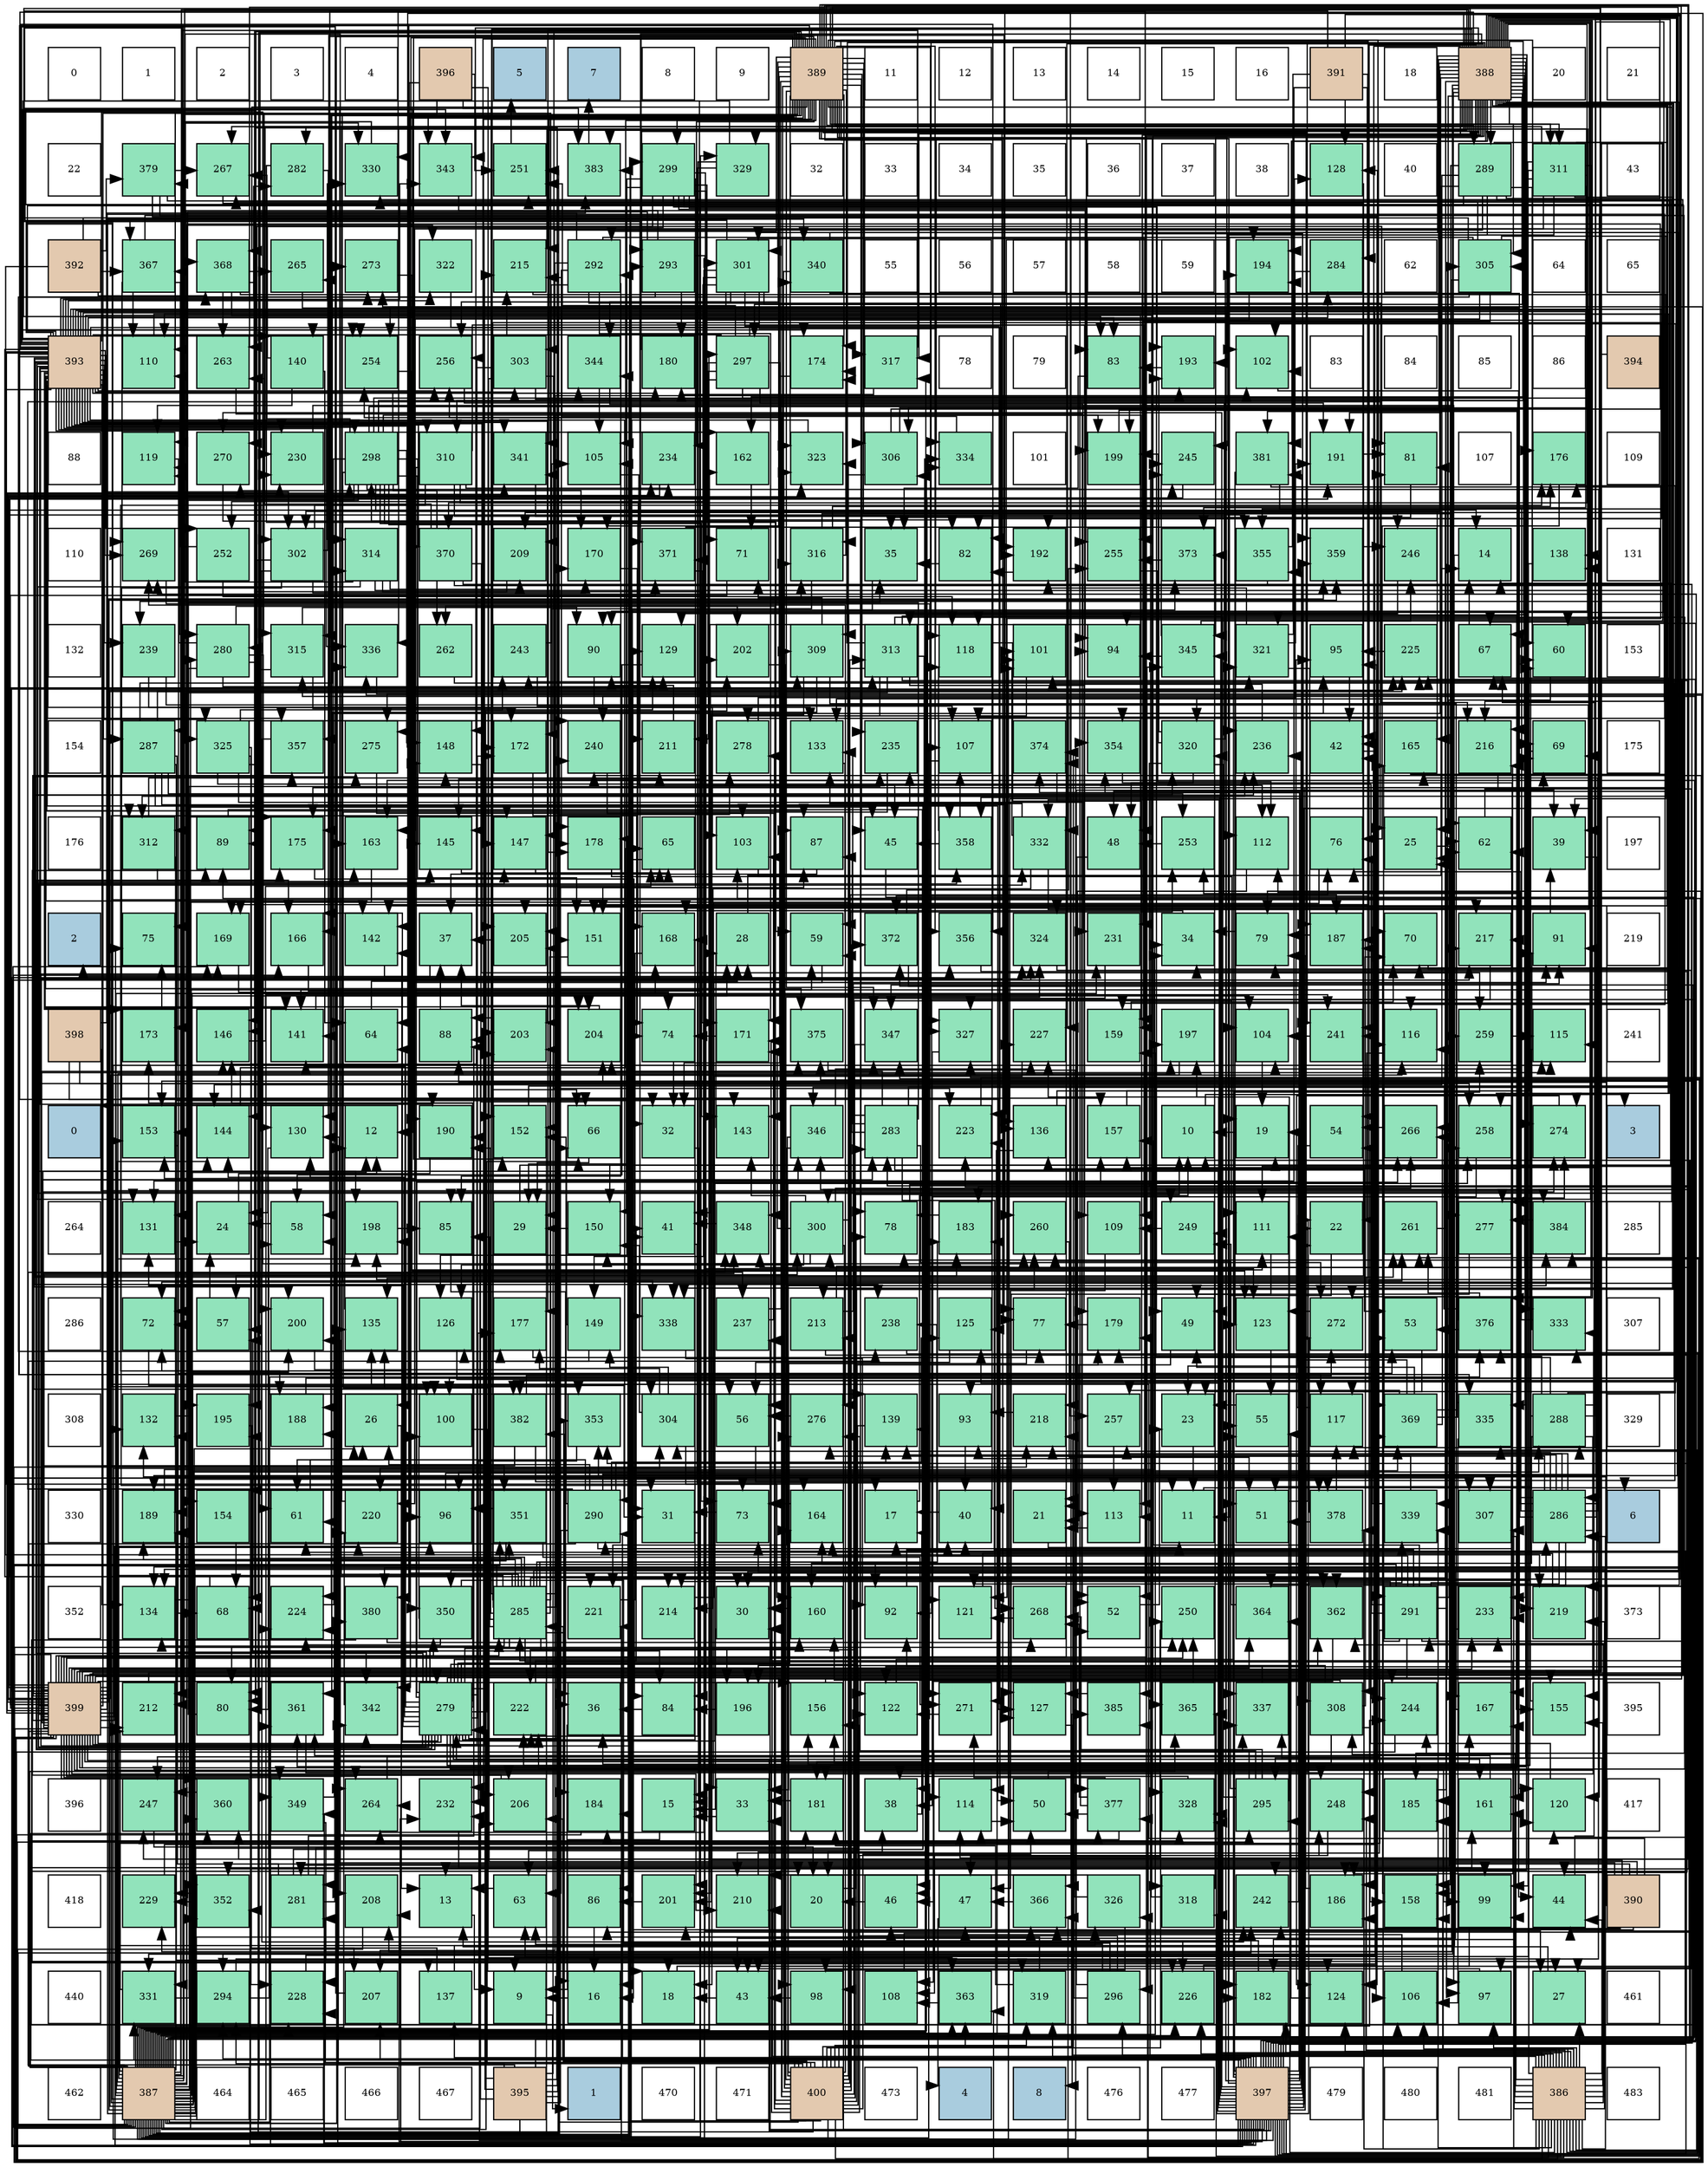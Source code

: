 digraph layout{
 rankdir=TB;
 splines=ortho;
 node [style=filled shape=square fixedsize=true width=0.6];
0[label="0", fontsize=8, fillcolor="#ffffff"];
1[label="1", fontsize=8, fillcolor="#ffffff"];
2[label="2", fontsize=8, fillcolor="#ffffff"];
3[label="3", fontsize=8, fillcolor="#ffffff"];
4[label="4", fontsize=8, fillcolor="#ffffff"];
5[label="396", fontsize=8, fillcolor="#e3c9af"];
6[label="5", fontsize=8, fillcolor="#a9ccde"];
7[label="7", fontsize=8, fillcolor="#a9ccde"];
8[label="8", fontsize=8, fillcolor="#ffffff"];
9[label="9", fontsize=8, fillcolor="#ffffff"];
10[label="389", fontsize=8, fillcolor="#e3c9af"];
11[label="11", fontsize=8, fillcolor="#ffffff"];
12[label="12", fontsize=8, fillcolor="#ffffff"];
13[label="13", fontsize=8, fillcolor="#ffffff"];
14[label="14", fontsize=8, fillcolor="#ffffff"];
15[label="15", fontsize=8, fillcolor="#ffffff"];
16[label="16", fontsize=8, fillcolor="#ffffff"];
17[label="391", fontsize=8, fillcolor="#e3c9af"];
18[label="18", fontsize=8, fillcolor="#ffffff"];
19[label="388", fontsize=8, fillcolor="#e3c9af"];
20[label="20", fontsize=8, fillcolor="#ffffff"];
21[label="21", fontsize=8, fillcolor="#ffffff"];
22[label="22", fontsize=8, fillcolor="#ffffff"];
23[label="379", fontsize=8, fillcolor="#91e3bb"];
24[label="267", fontsize=8, fillcolor="#91e3bb"];
25[label="282", fontsize=8, fillcolor="#91e3bb"];
26[label="330", fontsize=8, fillcolor="#91e3bb"];
27[label="343", fontsize=8, fillcolor="#91e3bb"];
28[label="251", fontsize=8, fillcolor="#91e3bb"];
29[label="383", fontsize=8, fillcolor="#91e3bb"];
30[label="299", fontsize=8, fillcolor="#91e3bb"];
31[label="329", fontsize=8, fillcolor="#91e3bb"];
32[label="32", fontsize=8, fillcolor="#ffffff"];
33[label="33", fontsize=8, fillcolor="#ffffff"];
34[label="34", fontsize=8, fillcolor="#ffffff"];
35[label="35", fontsize=8, fillcolor="#ffffff"];
36[label="36", fontsize=8, fillcolor="#ffffff"];
37[label="37", fontsize=8, fillcolor="#ffffff"];
38[label="38", fontsize=8, fillcolor="#ffffff"];
39[label="128", fontsize=8, fillcolor="#91e3bb"];
40[label="40", fontsize=8, fillcolor="#ffffff"];
41[label="289", fontsize=8, fillcolor="#91e3bb"];
42[label="311", fontsize=8, fillcolor="#91e3bb"];
43[label="43", fontsize=8, fillcolor="#ffffff"];
44[label="392", fontsize=8, fillcolor="#e3c9af"];
45[label="367", fontsize=8, fillcolor="#91e3bb"];
46[label="368", fontsize=8, fillcolor="#91e3bb"];
47[label="265", fontsize=8, fillcolor="#91e3bb"];
48[label="273", fontsize=8, fillcolor="#91e3bb"];
49[label="322", fontsize=8, fillcolor="#91e3bb"];
50[label="215", fontsize=8, fillcolor="#91e3bb"];
51[label="292", fontsize=8, fillcolor="#91e3bb"];
52[label="293", fontsize=8, fillcolor="#91e3bb"];
53[label="301", fontsize=8, fillcolor="#91e3bb"];
54[label="340", fontsize=8, fillcolor="#91e3bb"];
55[label="55", fontsize=8, fillcolor="#ffffff"];
56[label="56", fontsize=8, fillcolor="#ffffff"];
57[label="57", fontsize=8, fillcolor="#ffffff"];
58[label="58", fontsize=8, fillcolor="#ffffff"];
59[label="59", fontsize=8, fillcolor="#ffffff"];
60[label="194", fontsize=8, fillcolor="#91e3bb"];
61[label="284", fontsize=8, fillcolor="#91e3bb"];
62[label="62", fontsize=8, fillcolor="#ffffff"];
63[label="305", fontsize=8, fillcolor="#91e3bb"];
64[label="64", fontsize=8, fillcolor="#ffffff"];
65[label="65", fontsize=8, fillcolor="#ffffff"];
66[label="393", fontsize=8, fillcolor="#e3c9af"];
67[label="110", fontsize=8, fillcolor="#91e3bb"];
68[label="263", fontsize=8, fillcolor="#91e3bb"];
69[label="140", fontsize=8, fillcolor="#91e3bb"];
70[label="254", fontsize=8, fillcolor="#91e3bb"];
71[label="256", fontsize=8, fillcolor="#91e3bb"];
72[label="303", fontsize=8, fillcolor="#91e3bb"];
73[label="344", fontsize=8, fillcolor="#91e3bb"];
74[label="180", fontsize=8, fillcolor="#91e3bb"];
75[label="297", fontsize=8, fillcolor="#91e3bb"];
76[label="174", fontsize=8, fillcolor="#91e3bb"];
77[label="317", fontsize=8, fillcolor="#91e3bb"];
78[label="78", fontsize=8, fillcolor="#ffffff"];
79[label="79", fontsize=8, fillcolor="#ffffff"];
80[label="83", fontsize=8, fillcolor="#91e3bb"];
81[label="193", fontsize=8, fillcolor="#91e3bb"];
82[label="102", fontsize=8, fillcolor="#91e3bb"];
83[label="83", fontsize=8, fillcolor="#ffffff"];
84[label="84", fontsize=8, fillcolor="#ffffff"];
85[label="85", fontsize=8, fillcolor="#ffffff"];
86[label="86", fontsize=8, fillcolor="#ffffff"];
87[label="394", fontsize=8, fillcolor="#e3c9af"];
88[label="88", fontsize=8, fillcolor="#ffffff"];
89[label="119", fontsize=8, fillcolor="#91e3bb"];
90[label="270", fontsize=8, fillcolor="#91e3bb"];
91[label="230", fontsize=8, fillcolor="#91e3bb"];
92[label="298", fontsize=8, fillcolor="#91e3bb"];
93[label="310", fontsize=8, fillcolor="#91e3bb"];
94[label="341", fontsize=8, fillcolor="#91e3bb"];
95[label="105", fontsize=8, fillcolor="#91e3bb"];
96[label="234", fontsize=8, fillcolor="#91e3bb"];
97[label="162", fontsize=8, fillcolor="#91e3bb"];
98[label="323", fontsize=8, fillcolor="#91e3bb"];
99[label="306", fontsize=8, fillcolor="#91e3bb"];
100[label="334", fontsize=8, fillcolor="#91e3bb"];
101[label="101", fontsize=8, fillcolor="#ffffff"];
102[label="199", fontsize=8, fillcolor="#91e3bb"];
103[label="245", fontsize=8, fillcolor="#91e3bb"];
104[label="381", fontsize=8, fillcolor="#91e3bb"];
105[label="191", fontsize=8, fillcolor="#91e3bb"];
106[label="81", fontsize=8, fillcolor="#91e3bb"];
107[label="107", fontsize=8, fillcolor="#ffffff"];
108[label="176", fontsize=8, fillcolor="#91e3bb"];
109[label="109", fontsize=8, fillcolor="#ffffff"];
110[label="110", fontsize=8, fillcolor="#ffffff"];
111[label="269", fontsize=8, fillcolor="#91e3bb"];
112[label="252", fontsize=8, fillcolor="#91e3bb"];
113[label="302", fontsize=8, fillcolor="#91e3bb"];
114[label="314", fontsize=8, fillcolor="#91e3bb"];
115[label="370", fontsize=8, fillcolor="#91e3bb"];
116[label="209", fontsize=8, fillcolor="#91e3bb"];
117[label="170", fontsize=8, fillcolor="#91e3bb"];
118[label="371", fontsize=8, fillcolor="#91e3bb"];
119[label="71", fontsize=8, fillcolor="#91e3bb"];
120[label="316", fontsize=8, fillcolor="#91e3bb"];
121[label="35", fontsize=8, fillcolor="#91e3bb"];
122[label="82", fontsize=8, fillcolor="#91e3bb"];
123[label="192", fontsize=8, fillcolor="#91e3bb"];
124[label="255", fontsize=8, fillcolor="#91e3bb"];
125[label="373", fontsize=8, fillcolor="#91e3bb"];
126[label="355", fontsize=8, fillcolor="#91e3bb"];
127[label="359", fontsize=8, fillcolor="#91e3bb"];
128[label="246", fontsize=8, fillcolor="#91e3bb"];
129[label="14", fontsize=8, fillcolor="#91e3bb"];
130[label="138", fontsize=8, fillcolor="#91e3bb"];
131[label="131", fontsize=8, fillcolor="#ffffff"];
132[label="132", fontsize=8, fillcolor="#ffffff"];
133[label="239", fontsize=8, fillcolor="#91e3bb"];
134[label="280", fontsize=8, fillcolor="#91e3bb"];
135[label="315", fontsize=8, fillcolor="#91e3bb"];
136[label="336", fontsize=8, fillcolor="#91e3bb"];
137[label="262", fontsize=8, fillcolor="#91e3bb"];
138[label="243", fontsize=8, fillcolor="#91e3bb"];
139[label="90", fontsize=8, fillcolor="#91e3bb"];
140[label="129", fontsize=8, fillcolor="#91e3bb"];
141[label="202", fontsize=8, fillcolor="#91e3bb"];
142[label="309", fontsize=8, fillcolor="#91e3bb"];
143[label="313", fontsize=8, fillcolor="#91e3bb"];
144[label="118", fontsize=8, fillcolor="#91e3bb"];
145[label="101", fontsize=8, fillcolor="#91e3bb"];
146[label="94", fontsize=8, fillcolor="#91e3bb"];
147[label="345", fontsize=8, fillcolor="#91e3bb"];
148[label="321", fontsize=8, fillcolor="#91e3bb"];
149[label="95", fontsize=8, fillcolor="#91e3bb"];
150[label="225", fontsize=8, fillcolor="#91e3bb"];
151[label="67", fontsize=8, fillcolor="#91e3bb"];
152[label="60", fontsize=8, fillcolor="#91e3bb"];
153[label="153", fontsize=8, fillcolor="#ffffff"];
154[label="154", fontsize=8, fillcolor="#ffffff"];
155[label="287", fontsize=8, fillcolor="#91e3bb"];
156[label="325", fontsize=8, fillcolor="#91e3bb"];
157[label="357", fontsize=8, fillcolor="#91e3bb"];
158[label="275", fontsize=8, fillcolor="#91e3bb"];
159[label="148", fontsize=8, fillcolor="#91e3bb"];
160[label="172", fontsize=8, fillcolor="#91e3bb"];
161[label="240", fontsize=8, fillcolor="#91e3bb"];
162[label="211", fontsize=8, fillcolor="#91e3bb"];
163[label="278", fontsize=8, fillcolor="#91e3bb"];
164[label="133", fontsize=8, fillcolor="#91e3bb"];
165[label="235", fontsize=8, fillcolor="#91e3bb"];
166[label="107", fontsize=8, fillcolor="#91e3bb"];
167[label="374", fontsize=8, fillcolor="#91e3bb"];
168[label="354", fontsize=8, fillcolor="#91e3bb"];
169[label="320", fontsize=8, fillcolor="#91e3bb"];
170[label="236", fontsize=8, fillcolor="#91e3bb"];
171[label="42", fontsize=8, fillcolor="#91e3bb"];
172[label="165", fontsize=8, fillcolor="#91e3bb"];
173[label="216", fontsize=8, fillcolor="#91e3bb"];
174[label="69", fontsize=8, fillcolor="#91e3bb"];
175[label="175", fontsize=8, fillcolor="#ffffff"];
176[label="176", fontsize=8, fillcolor="#ffffff"];
177[label="312", fontsize=8, fillcolor="#91e3bb"];
178[label="89", fontsize=8, fillcolor="#91e3bb"];
179[label="175", fontsize=8, fillcolor="#91e3bb"];
180[label="163", fontsize=8, fillcolor="#91e3bb"];
181[label="145", fontsize=8, fillcolor="#91e3bb"];
182[label="147", fontsize=8, fillcolor="#91e3bb"];
183[label="178", fontsize=8, fillcolor="#91e3bb"];
184[label="65", fontsize=8, fillcolor="#91e3bb"];
185[label="103", fontsize=8, fillcolor="#91e3bb"];
186[label="87", fontsize=8, fillcolor="#91e3bb"];
187[label="45", fontsize=8, fillcolor="#91e3bb"];
188[label="358", fontsize=8, fillcolor="#91e3bb"];
189[label="332", fontsize=8, fillcolor="#91e3bb"];
190[label="48", fontsize=8, fillcolor="#91e3bb"];
191[label="253", fontsize=8, fillcolor="#91e3bb"];
192[label="112", fontsize=8, fillcolor="#91e3bb"];
193[label="76", fontsize=8, fillcolor="#91e3bb"];
194[label="25", fontsize=8, fillcolor="#91e3bb"];
195[label="62", fontsize=8, fillcolor="#91e3bb"];
196[label="39", fontsize=8, fillcolor="#91e3bb"];
197[label="197", fontsize=8, fillcolor="#ffffff"];
198[label="2", fontsize=8, fillcolor="#a9ccde"];
199[label="75", fontsize=8, fillcolor="#91e3bb"];
200[label="169", fontsize=8, fillcolor="#91e3bb"];
201[label="166", fontsize=8, fillcolor="#91e3bb"];
202[label="142", fontsize=8, fillcolor="#91e3bb"];
203[label="37", fontsize=8, fillcolor="#91e3bb"];
204[label="205", fontsize=8, fillcolor="#91e3bb"];
205[label="151", fontsize=8, fillcolor="#91e3bb"];
206[label="168", fontsize=8, fillcolor="#91e3bb"];
207[label="28", fontsize=8, fillcolor="#91e3bb"];
208[label="59", fontsize=8, fillcolor="#91e3bb"];
209[label="372", fontsize=8, fillcolor="#91e3bb"];
210[label="356", fontsize=8, fillcolor="#91e3bb"];
211[label="324", fontsize=8, fillcolor="#91e3bb"];
212[label="231", fontsize=8, fillcolor="#91e3bb"];
213[label="34", fontsize=8, fillcolor="#91e3bb"];
214[label="79", fontsize=8, fillcolor="#91e3bb"];
215[label="187", fontsize=8, fillcolor="#91e3bb"];
216[label="70", fontsize=8, fillcolor="#91e3bb"];
217[label="217", fontsize=8, fillcolor="#91e3bb"];
218[label="91", fontsize=8, fillcolor="#91e3bb"];
219[label="219", fontsize=8, fillcolor="#ffffff"];
220[label="398", fontsize=8, fillcolor="#e3c9af"];
221[label="173", fontsize=8, fillcolor="#91e3bb"];
222[label="146", fontsize=8, fillcolor="#91e3bb"];
223[label="141", fontsize=8, fillcolor="#91e3bb"];
224[label="64", fontsize=8, fillcolor="#91e3bb"];
225[label="88", fontsize=8, fillcolor="#91e3bb"];
226[label="203", fontsize=8, fillcolor="#91e3bb"];
227[label="204", fontsize=8, fillcolor="#91e3bb"];
228[label="74", fontsize=8, fillcolor="#91e3bb"];
229[label="171", fontsize=8, fillcolor="#91e3bb"];
230[label="375", fontsize=8, fillcolor="#91e3bb"];
231[label="347", fontsize=8, fillcolor="#91e3bb"];
232[label="327", fontsize=8, fillcolor="#91e3bb"];
233[label="227", fontsize=8, fillcolor="#91e3bb"];
234[label="159", fontsize=8, fillcolor="#91e3bb"];
235[label="197", fontsize=8, fillcolor="#91e3bb"];
236[label="104", fontsize=8, fillcolor="#91e3bb"];
237[label="241", fontsize=8, fillcolor="#91e3bb"];
238[label="116", fontsize=8, fillcolor="#91e3bb"];
239[label="259", fontsize=8, fillcolor="#91e3bb"];
240[label="115", fontsize=8, fillcolor="#91e3bb"];
241[label="241", fontsize=8, fillcolor="#ffffff"];
242[label="0", fontsize=8, fillcolor="#a9ccde"];
243[label="153", fontsize=8, fillcolor="#91e3bb"];
244[label="144", fontsize=8, fillcolor="#91e3bb"];
245[label="130", fontsize=8, fillcolor="#91e3bb"];
246[label="12", fontsize=8, fillcolor="#91e3bb"];
247[label="190", fontsize=8, fillcolor="#91e3bb"];
248[label="152", fontsize=8, fillcolor="#91e3bb"];
249[label="66", fontsize=8, fillcolor="#91e3bb"];
250[label="32", fontsize=8, fillcolor="#91e3bb"];
251[label="143", fontsize=8, fillcolor="#91e3bb"];
252[label="346", fontsize=8, fillcolor="#91e3bb"];
253[label="283", fontsize=8, fillcolor="#91e3bb"];
254[label="223", fontsize=8, fillcolor="#91e3bb"];
255[label="136", fontsize=8, fillcolor="#91e3bb"];
256[label="157", fontsize=8, fillcolor="#91e3bb"];
257[label="10", fontsize=8, fillcolor="#91e3bb"];
258[label="19", fontsize=8, fillcolor="#91e3bb"];
259[label="54", fontsize=8, fillcolor="#91e3bb"];
260[label="266", fontsize=8, fillcolor="#91e3bb"];
261[label="258", fontsize=8, fillcolor="#91e3bb"];
262[label="274", fontsize=8, fillcolor="#91e3bb"];
263[label="3", fontsize=8, fillcolor="#a9ccde"];
264[label="264", fontsize=8, fillcolor="#ffffff"];
265[label="131", fontsize=8, fillcolor="#91e3bb"];
266[label="24", fontsize=8, fillcolor="#91e3bb"];
267[label="58", fontsize=8, fillcolor="#91e3bb"];
268[label="198", fontsize=8, fillcolor="#91e3bb"];
269[label="85", fontsize=8, fillcolor="#91e3bb"];
270[label="29", fontsize=8, fillcolor="#91e3bb"];
271[label="150", fontsize=8, fillcolor="#91e3bb"];
272[label="41", fontsize=8, fillcolor="#91e3bb"];
273[label="348", fontsize=8, fillcolor="#91e3bb"];
274[label="300", fontsize=8, fillcolor="#91e3bb"];
275[label="78", fontsize=8, fillcolor="#91e3bb"];
276[label="183", fontsize=8, fillcolor="#91e3bb"];
277[label="260", fontsize=8, fillcolor="#91e3bb"];
278[label="109", fontsize=8, fillcolor="#91e3bb"];
279[label="249", fontsize=8, fillcolor="#91e3bb"];
280[label="111", fontsize=8, fillcolor="#91e3bb"];
281[label="22", fontsize=8, fillcolor="#91e3bb"];
282[label="261", fontsize=8, fillcolor="#91e3bb"];
283[label="277", fontsize=8, fillcolor="#91e3bb"];
284[label="384", fontsize=8, fillcolor="#91e3bb"];
285[label="285", fontsize=8, fillcolor="#ffffff"];
286[label="286", fontsize=8, fillcolor="#ffffff"];
287[label="72", fontsize=8, fillcolor="#91e3bb"];
288[label="57", fontsize=8, fillcolor="#91e3bb"];
289[label="200", fontsize=8, fillcolor="#91e3bb"];
290[label="135", fontsize=8, fillcolor="#91e3bb"];
291[label="126", fontsize=8, fillcolor="#91e3bb"];
292[label="177", fontsize=8, fillcolor="#91e3bb"];
293[label="149", fontsize=8, fillcolor="#91e3bb"];
294[label="338", fontsize=8, fillcolor="#91e3bb"];
295[label="237", fontsize=8, fillcolor="#91e3bb"];
296[label="213", fontsize=8, fillcolor="#91e3bb"];
297[label="238", fontsize=8, fillcolor="#91e3bb"];
298[label="125", fontsize=8, fillcolor="#91e3bb"];
299[label="77", fontsize=8, fillcolor="#91e3bb"];
300[label="179", fontsize=8, fillcolor="#91e3bb"];
301[label="49", fontsize=8, fillcolor="#91e3bb"];
302[label="123", fontsize=8, fillcolor="#91e3bb"];
303[label="272", fontsize=8, fillcolor="#91e3bb"];
304[label="53", fontsize=8, fillcolor="#91e3bb"];
305[label="376", fontsize=8, fillcolor="#91e3bb"];
306[label="333", fontsize=8, fillcolor="#91e3bb"];
307[label="307", fontsize=8, fillcolor="#ffffff"];
308[label="308", fontsize=8, fillcolor="#ffffff"];
309[label="132", fontsize=8, fillcolor="#91e3bb"];
310[label="195", fontsize=8, fillcolor="#91e3bb"];
311[label="188", fontsize=8, fillcolor="#91e3bb"];
312[label="26", fontsize=8, fillcolor="#91e3bb"];
313[label="100", fontsize=8, fillcolor="#91e3bb"];
314[label="382", fontsize=8, fillcolor="#91e3bb"];
315[label="353", fontsize=8, fillcolor="#91e3bb"];
316[label="304", fontsize=8, fillcolor="#91e3bb"];
317[label="56", fontsize=8, fillcolor="#91e3bb"];
318[label="276", fontsize=8, fillcolor="#91e3bb"];
319[label="139", fontsize=8, fillcolor="#91e3bb"];
320[label="93", fontsize=8, fillcolor="#91e3bb"];
321[label="218", fontsize=8, fillcolor="#91e3bb"];
322[label="257", fontsize=8, fillcolor="#91e3bb"];
323[label="23", fontsize=8, fillcolor="#91e3bb"];
324[label="55", fontsize=8, fillcolor="#91e3bb"];
325[label="117", fontsize=8, fillcolor="#91e3bb"];
326[label="369", fontsize=8, fillcolor="#91e3bb"];
327[label="335", fontsize=8, fillcolor="#91e3bb"];
328[label="288", fontsize=8, fillcolor="#91e3bb"];
329[label="329", fontsize=8, fillcolor="#ffffff"];
330[label="330", fontsize=8, fillcolor="#ffffff"];
331[label="189", fontsize=8, fillcolor="#91e3bb"];
332[label="154", fontsize=8, fillcolor="#91e3bb"];
333[label="61", fontsize=8, fillcolor="#91e3bb"];
334[label="220", fontsize=8, fillcolor="#91e3bb"];
335[label="96", fontsize=8, fillcolor="#91e3bb"];
336[label="351", fontsize=8, fillcolor="#91e3bb"];
337[label="290", fontsize=8, fillcolor="#91e3bb"];
338[label="31", fontsize=8, fillcolor="#91e3bb"];
339[label="73", fontsize=8, fillcolor="#91e3bb"];
340[label="164", fontsize=8, fillcolor="#91e3bb"];
341[label="17", fontsize=8, fillcolor="#91e3bb"];
342[label="40", fontsize=8, fillcolor="#91e3bb"];
343[label="21", fontsize=8, fillcolor="#91e3bb"];
344[label="113", fontsize=8, fillcolor="#91e3bb"];
345[label="11", fontsize=8, fillcolor="#91e3bb"];
346[label="51", fontsize=8, fillcolor="#91e3bb"];
347[label="378", fontsize=8, fillcolor="#91e3bb"];
348[label="339", fontsize=8, fillcolor="#91e3bb"];
349[label="307", fontsize=8, fillcolor="#91e3bb"];
350[label="286", fontsize=8, fillcolor="#91e3bb"];
351[label="6", fontsize=8, fillcolor="#a9ccde"];
352[label="352", fontsize=8, fillcolor="#ffffff"];
353[label="134", fontsize=8, fillcolor="#91e3bb"];
354[label="68", fontsize=8, fillcolor="#91e3bb"];
355[label="224", fontsize=8, fillcolor="#91e3bb"];
356[label="380", fontsize=8, fillcolor="#91e3bb"];
357[label="350", fontsize=8, fillcolor="#91e3bb"];
358[label="285", fontsize=8, fillcolor="#91e3bb"];
359[label="221", fontsize=8, fillcolor="#91e3bb"];
360[label="214", fontsize=8, fillcolor="#91e3bb"];
361[label="30", fontsize=8, fillcolor="#91e3bb"];
362[label="160", fontsize=8, fillcolor="#91e3bb"];
363[label="92", fontsize=8, fillcolor="#91e3bb"];
364[label="121", fontsize=8, fillcolor="#91e3bb"];
365[label="268", fontsize=8, fillcolor="#91e3bb"];
366[label="52", fontsize=8, fillcolor="#91e3bb"];
367[label="250", fontsize=8, fillcolor="#91e3bb"];
368[label="364", fontsize=8, fillcolor="#91e3bb"];
369[label="362", fontsize=8, fillcolor="#91e3bb"];
370[label="291", fontsize=8, fillcolor="#91e3bb"];
371[label="233", fontsize=8, fillcolor="#91e3bb"];
372[label="219", fontsize=8, fillcolor="#91e3bb"];
373[label="373", fontsize=8, fillcolor="#ffffff"];
374[label="399", fontsize=8, fillcolor="#e3c9af"];
375[label="212", fontsize=8, fillcolor="#91e3bb"];
376[label="80", fontsize=8, fillcolor="#91e3bb"];
377[label="361", fontsize=8, fillcolor="#91e3bb"];
378[label="342", fontsize=8, fillcolor="#91e3bb"];
379[label="279", fontsize=8, fillcolor="#91e3bb"];
380[label="222", fontsize=8, fillcolor="#91e3bb"];
381[label="36", fontsize=8, fillcolor="#91e3bb"];
382[label="84", fontsize=8, fillcolor="#91e3bb"];
383[label="196", fontsize=8, fillcolor="#91e3bb"];
384[label="156", fontsize=8, fillcolor="#91e3bb"];
385[label="122", fontsize=8, fillcolor="#91e3bb"];
386[label="271", fontsize=8, fillcolor="#91e3bb"];
387[label="127", fontsize=8, fillcolor="#91e3bb"];
388[label="385", fontsize=8, fillcolor="#91e3bb"];
389[label="365", fontsize=8, fillcolor="#91e3bb"];
390[label="337", fontsize=8, fillcolor="#91e3bb"];
391[label="308", fontsize=8, fillcolor="#91e3bb"];
392[label="244", fontsize=8, fillcolor="#91e3bb"];
393[label="167", fontsize=8, fillcolor="#91e3bb"];
394[label="155", fontsize=8, fillcolor="#91e3bb"];
395[label="395", fontsize=8, fillcolor="#ffffff"];
396[label="396", fontsize=8, fillcolor="#ffffff"];
397[label="247", fontsize=8, fillcolor="#91e3bb"];
398[label="360", fontsize=8, fillcolor="#91e3bb"];
399[label="349", fontsize=8, fillcolor="#91e3bb"];
400[label="264", fontsize=8, fillcolor="#91e3bb"];
401[label="232", fontsize=8, fillcolor="#91e3bb"];
402[label="206", fontsize=8, fillcolor="#91e3bb"];
403[label="184", fontsize=8, fillcolor="#91e3bb"];
404[label="15", fontsize=8, fillcolor="#91e3bb"];
405[label="33", fontsize=8, fillcolor="#91e3bb"];
406[label="181", fontsize=8, fillcolor="#91e3bb"];
407[label="38", fontsize=8, fillcolor="#91e3bb"];
408[label="114", fontsize=8, fillcolor="#91e3bb"];
409[label="50", fontsize=8, fillcolor="#91e3bb"];
410[label="377", fontsize=8, fillcolor="#91e3bb"];
411[label="328", fontsize=8, fillcolor="#91e3bb"];
412[label="295", fontsize=8, fillcolor="#91e3bb"];
413[label="248", fontsize=8, fillcolor="#91e3bb"];
414[label="185", fontsize=8, fillcolor="#91e3bb"];
415[label="161", fontsize=8, fillcolor="#91e3bb"];
416[label="120", fontsize=8, fillcolor="#91e3bb"];
417[label="417", fontsize=8, fillcolor="#ffffff"];
418[label="418", fontsize=8, fillcolor="#ffffff"];
419[label="229", fontsize=8, fillcolor="#91e3bb"];
420[label="352", fontsize=8, fillcolor="#91e3bb"];
421[label="281", fontsize=8, fillcolor="#91e3bb"];
422[label="208", fontsize=8, fillcolor="#91e3bb"];
423[label="13", fontsize=8, fillcolor="#91e3bb"];
424[label="63", fontsize=8, fillcolor="#91e3bb"];
425[label="86", fontsize=8, fillcolor="#91e3bb"];
426[label="201", fontsize=8, fillcolor="#91e3bb"];
427[label="210", fontsize=8, fillcolor="#91e3bb"];
428[label="20", fontsize=8, fillcolor="#91e3bb"];
429[label="46", fontsize=8, fillcolor="#91e3bb"];
430[label="47", fontsize=8, fillcolor="#91e3bb"];
431[label="366", fontsize=8, fillcolor="#91e3bb"];
432[label="326", fontsize=8, fillcolor="#91e3bb"];
433[label="318", fontsize=8, fillcolor="#91e3bb"];
434[label="242", fontsize=8, fillcolor="#91e3bb"];
435[label="186", fontsize=8, fillcolor="#91e3bb"];
436[label="158", fontsize=8, fillcolor="#91e3bb"];
437[label="99", fontsize=8, fillcolor="#91e3bb"];
438[label="44", fontsize=8, fillcolor="#91e3bb"];
439[label="390", fontsize=8, fillcolor="#e3c9af"];
440[label="440", fontsize=8, fillcolor="#ffffff"];
441[label="331", fontsize=8, fillcolor="#91e3bb"];
442[label="294", fontsize=8, fillcolor="#91e3bb"];
443[label="228", fontsize=8, fillcolor="#91e3bb"];
444[label="207", fontsize=8, fillcolor="#91e3bb"];
445[label="137", fontsize=8, fillcolor="#91e3bb"];
446[label="9", fontsize=8, fillcolor="#91e3bb"];
447[label="16", fontsize=8, fillcolor="#91e3bb"];
448[label="18", fontsize=8, fillcolor="#91e3bb"];
449[label="43", fontsize=8, fillcolor="#91e3bb"];
450[label="98", fontsize=8, fillcolor="#91e3bb"];
451[label="108", fontsize=8, fillcolor="#91e3bb"];
452[label="363", fontsize=8, fillcolor="#91e3bb"];
453[label="319", fontsize=8, fillcolor="#91e3bb"];
454[label="296", fontsize=8, fillcolor="#91e3bb"];
455[label="226", fontsize=8, fillcolor="#91e3bb"];
456[label="182", fontsize=8, fillcolor="#91e3bb"];
457[label="124", fontsize=8, fillcolor="#91e3bb"];
458[label="106", fontsize=8, fillcolor="#91e3bb"];
459[label="97", fontsize=8, fillcolor="#91e3bb"];
460[label="27", fontsize=8, fillcolor="#91e3bb"];
461[label="461", fontsize=8, fillcolor="#ffffff"];
462[label="462", fontsize=8, fillcolor="#ffffff"];
463[label="387", fontsize=8, fillcolor="#e3c9af"];
464[label="464", fontsize=8, fillcolor="#ffffff"];
465[label="465", fontsize=8, fillcolor="#ffffff"];
466[label="466", fontsize=8, fillcolor="#ffffff"];
467[label="467", fontsize=8, fillcolor="#ffffff"];
468[label="395", fontsize=8, fillcolor="#e3c9af"];
469[label="1", fontsize=8, fillcolor="#a9ccde"];
470[label="470", fontsize=8, fillcolor="#ffffff"];
471[label="471", fontsize=8, fillcolor="#ffffff"];
472[label="400", fontsize=8, fillcolor="#e3c9af"];
473[label="473", fontsize=8, fillcolor="#ffffff"];
474[label="4", fontsize=8, fillcolor="#a9ccde"];
475[label="8", fontsize=8, fillcolor="#a9ccde"];
476[label="476", fontsize=8, fillcolor="#ffffff"];
477[label="477", fontsize=8, fillcolor="#ffffff"];
478[label="397", fontsize=8, fillcolor="#e3c9af"];
479[label="479", fontsize=8, fillcolor="#ffffff"];
480[label="480", fontsize=8, fillcolor="#ffffff"];
481[label="481", fontsize=8, fillcolor="#ffffff"];
482[label="386", fontsize=8, fillcolor="#e3c9af"];
483[label="483", fontsize=8, fillcolor="#ffffff"];
edge [constraint=false, style=vis];446 -> 469;
257 -> 263;
345 -> 351;
246 -> 242;
423 -> 446;
129 -> 446;
404 -> 446;
447 -> 446;
341 -> 257;
448 -> 257;
258 -> 257;
428 -> 257;
343 -> 345;
281 -> 345;
323 -> 345;
266 -> 246;
194 -> 423;
312 -> 423;
460 -> 423;
207 -> 129;
270 -> 129;
361 -> 404;
338 -> 404;
250 -> 404;
405 -> 404;
213 -> 447;
121 -> 447;
381 -> 447;
203 -> 198;
407 -> 341;
196 -> 341;
342 -> 341;
272 -> 341;
171 -> 448;
449 -> 448;
438 -> 258;
187 -> 428;
429 -> 428;
430 -> 474;
190 -> 343;
301 -> 343;
409 -> 281;
346 -> 281;
366 -> 323;
304 -> 323;
259 -> 323;
324 -> 323;
317 -> 345;
288 -> 266;
267 -> 266;
208 -> 246;
152 -> 194;
333 -> 312;
195 -> 460;
424 -> 423;
224 -> 207;
184 -> 270;
249 -> 270;
151 -> 129;
354 -> 129;
174 -> 361;
216 -> 361;
119 -> 338;
287 -> 338;
339 -> 338;
228 -> 250;
199 -> 250;
193 -> 405;
299 -> 405;
275 -> 213;
214 -> 213;
376 -> 121;
106 -> 121;
122 -> 121;
80 -> 121;
382 -> 381;
269 -> 381;
425 -> 447;
186 -> 203;
225 -> 203;
178 -> 407;
139 -> 196;
218 -> 196;
363 -> 342;
320 -> 342;
146 -> 272;
149 -> 171;
335 -> 171;
459 -> 449;
450 -> 449;
437 -> 449;
313 -> 448;
145 -> 448;
82 -> 438;
185 -> 258;
236 -> 258;
95 -> 187;
458 -> 429;
166 -> 428;
451 -> 430;
278 -> 430;
67 -> 190;
280 -> 301;
192 -> 343;
344 -> 343;
408 -> 409;
240 -> 346;
238 -> 281;
325 -> 281;
144 -> 366;
89 -> 304;
416 -> 259;
364 -> 324;
385 -> 324;
302 -> 324;
457 -> 324;
298 -> 317;
291 -> 317;
387 -> 475;
39 -> 288;
140 -> 267;
245 -> 266;
265 -> 266;
309 -> 208;
164 -> 208;
353 -> 246;
290 -> 246;
255 -> 152;
255 -> 298;
445 -> 333;
445 -> 195;
130 -> 424;
319 -> 424;
69 -> 224;
69 -> 106;
69 -> 89;
223 -> 207;
202 -> 207;
251 -> 207;
244 -> 184;
181 -> 184;
222 -> 184;
182 -> 184;
159 -> 249;
293 -> 249;
293 -> 291;
271 -> 270;
205 -> 270;
248 -> 151;
243 -> 354;
332 -> 354;
394 -> 174;
384 -> 216;
256 -> 216;
436 -> 216;
234 -> 216;
362 -> 361;
415 -> 361;
97 -> 119;
180 -> 287;
340 -> 339;
172 -> 339;
201 -> 339;
393 -> 339;
206 -> 338;
200 -> 228;
117 -> 228;
229 -> 228;
160 -> 228;
221 -> 199;
76 -> 250;
179 -> 250;
108 -> 193;
292 -> 299;
183 -> 299;
300 -> 299;
74 -> 299;
406 -> 405;
456 -> 405;
276 -> 275;
403 -> 214;
414 -> 214;
435 -> 214;
215 -> 214;
311 -> 213;
331 -> 213;
247 -> 376;
105 -> 106;
123 -> 122;
81 -> 80;
60 -> 382;
310 -> 382;
383 -> 382;
235 -> 382;
268 -> 269;
102 -> 381;
289 -> 381;
426 -> 425;
141 -> 186;
226 -> 225;
227 -> 203;
204 -> 203;
402 -> 178;
444 -> 178;
422 -> 178;
116 -> 178;
427 -> 407;
162 -> 139;
375 -> 218;
296 -> 218;
296 -> 459;
296 -> 145;
360 -> 218;
50 -> 196;
173 -> 196;
217 -> 363;
321 -> 320;
372 -> 342;
334 -> 146;
359 -> 272;
380 -> 272;
254 -> 149;
355 -> 149;
150 -> 149;
455 -> 149;
233 -> 335;
443 -> 171;
419 -> 171;
91 -> 459;
212 -> 450;
401 -> 437;
371 -> 449;
96 -> 313;
165 -> 313;
170 -> 145;
295 -> 82;
295 -> 185;
297 -> 438;
133 -> 185;
133 -> 458;
161 -> 185;
237 -> 236;
434 -> 258;
138 -> 95;
138 -> 166;
392 -> 429;
103 -> 429;
128 -> 429;
397 -> 428;
413 -> 451;
279 -> 278;
367 -> 430;
28 -> 6;
112 -> 67;
112 -> 144;
191 -> 190;
70 -> 280;
124 -> 192;
71 -> 192;
322 -> 344;
261 -> 408;
239 -> 240;
277 -> 346;
282 -> 238;
137 -> 325;
68 -> 366;
400 -> 304;
47 -> 416;
260 -> 259;
24 -> 259;
365 -> 364;
111 -> 364;
90 -> 385;
386 -> 385;
303 -> 302;
48 -> 302;
262 -> 457;
158 -> 317;
318 -> 317;
283 -> 387;
163 -> 39;
379 -> 288;
379 -> 224;
379 -> 249;
379 -> 174;
379 -> 287;
379 -> 122;
379 -> 144;
379 -> 245;
379 -> 265;
379 -> 223;
379 -> 202;
379 -> 244;
379 -> 181;
379 -> 222;
379 -> 182;
379 -> 159;
379 -> 205;
379 -> 243;
379 -> 394;
379 -> 384;
379 -> 256;
379 -> 362;
379 -> 415;
379 -> 180;
379 -> 340;
379 -> 201;
379 -> 206;
379 -> 200;
379 -> 229;
379 -> 160;
379 -> 221;
379 -> 179;
379 -> 292;
379 -> 183;
379 -> 300;
379 -> 260;
379 -> 158;
379 -> 318;
134 -> 89;
134 -> 140;
134 -> 245;
134 -> 265;
134 -> 141;
134 -> 227;
421 -> 267;
421 -> 225;
421 -> 385;
421 -> 309;
421 -> 164;
25 -> 208;
25 -> 245;
253 -> 304;
253 -> 208;
253 -> 186;
253 -> 67;
253 -> 89;
253 -> 164;
253 -> 227;
253 -> 365;
253 -> 303;
61 -> 164;
358 -> 275;
358 -> 376;
358 -> 106;
358 -> 80;
358 -> 269;
358 -> 67;
358 -> 353;
358 -> 290;
358 -> 276;
358 -> 403;
358 -> 414;
358 -> 435;
358 -> 311;
358 -> 331;
358 -> 247;
358 -> 105;
358 -> 123;
358 -> 81;
358 -> 310;
358 -> 383;
358 -> 235;
358 -> 268;
358 -> 102;
358 -> 289;
358 -> 226;
358 -> 204;
350 -> 194;
350 -> 174;
350 -> 193;
350 -> 192;
350 -> 240;
350 -> 364;
350 -> 255;
350 -> 319;
350 -> 172;
350 -> 406;
350 -> 414;
350 -> 215;
350 -> 191;
350 -> 322;
350 -> 318;
155 -> 409;
155 -> 106;
155 -> 240;
155 -> 255;
155 -> 445;
155 -> 191;
155 -> 48;
328 -> 152;
328 -> 151;
328 -> 130;
328 -> 234;
328 -> 362;
328 -> 108;
328 -> 300;
328 -> 383;
41 -> 152;
41 -> 408;
41 -> 325;
41 -> 223;
41 -> 244;
41 -> 182;
41 -> 271;
41 -> 247;
41 -> 105;
41 -> 81;
337 -> 194;
337 -> 312;
337 -> 460;
337 -> 333;
337 -> 195;
337 -> 424;
337 -> 151;
337 -> 298;
337 -> 319;
337 -> 248;
337 -> 332;
370 -> 194;
370 -> 195;
370 -> 193;
370 -> 256;
370 -> 340;
370 -> 172;
370 -> 276;
370 -> 403;
370 -> 427;
370 -> 360;
370 -> 173;
370 -> 150;
370 -> 297;
370 -> 237;
51 -> 333;
51 -> 269;
51 -> 229;
51 -> 183;
51 -> 60;
51 -> 444;
51 -> 116;
51 -> 173;
52 -> 460;
52 -> 221;
52 -> 292;
52 -> 74;
52 -> 310;
442 -> 130;
442 -> 319;
412 -> 298;
412 -> 319;
412 -> 256;
412 -> 235;
412 -> 277;
412 -> 365;
412 -> 318;
454 -> 424;
454 -> 174;
454 -> 384;
454 -> 340;
454 -> 403;
75 -> 278;
75 -> 69;
75 -> 251;
75 -> 105;
75 -> 162;
75 -> 28;
75 -> 112;
75 -> 303;
75 -> 158;
92 -> 287;
92 -> 223;
92 -> 251;
92 -> 244;
92 -> 181;
92 -> 159;
92 -> 205;
92 -> 394;
92 -> 384;
92 -> 436;
92 -> 234;
92 -> 415;
92 -> 97;
92 -> 180;
92 -> 172;
92 -> 206;
92 -> 117;
92 -> 183;
92 -> 74;
92 -> 24;
30 -> 301;
30 -> 119;
30 -> 122;
30 -> 80;
30 -> 302;
30 -> 291;
30 -> 202;
30 -> 222;
30 -> 271;
30 -> 205;
30 -> 81;
30 -> 124;
274 -> 193;
274 -> 291;
274 -> 251;
274 -> 271;
274 -> 229;
274 -> 260;
274 -> 318;
53 -> 376;
53 -> 344;
53 -> 144;
53 -> 181;
53 -> 293;
53 -> 123;
53 -> 70;
53 -> 71;
53 -> 400;
53 -> 386;
113 -> 354;
113 -> 222;
113 -> 256;
113 -> 117;
113 -> 108;
113 -> 47;
72 -> 222;
72 -> 402;
72 -> 422;
72 -> 50;
72 -> 254;
316 -> 293;
316 -> 271;
316 -> 362;
316 -> 292;
63 -> 346;
63 -> 366;
63 -> 243;
63 -> 436;
63 -> 234;
63 -> 179;
63 -> 426;
63 -> 24;
99 -> 332;
99 -> 180;
99 -> 311;
349 -> 394;
391 -> 384;
391 -> 436;
391 -> 362;
391 -> 215;
391 -> 383;
142 -> 119;
142 -> 201;
142 -> 393;
142 -> 426;
93 -> 278;
93 -> 180;
93 -> 311;
93 -> 162;
93 -> 96;
93 -> 170;
42 -> 287;
42 -> 139;
42 -> 437;
42 -> 296;
42 -> 173;
42 -> 334;
42 -> 380;
42 -> 233;
42 -> 91;
42 -> 133;
42 -> 103;
177 -> 201;
177 -> 331;
177 -> 162;
143 -> 199;
143 -> 416;
143 -> 393;
143 -> 200;
143 -> 76;
143 -> 300;
143 -> 406;
143 -> 456;
143 -> 426;
114 -> 229;
114 -> 422;
114 -> 116;
114 -> 173;
114 -> 279;
135 -> 139;
135 -> 160;
135 -> 310;
120 -> 160;
120 -> 76;
120 -> 108;
120 -> 456;
77 -> 292;
77 -> 74;
433 -> 300;
433 -> 279;
453 -> 406;
453 -> 426;
169 -> 190;
169 -> 276;
169 -> 215;
169 -> 81;
169 -> 60;
169 -> 102;
148 -> 215;
148 -> 105;
148 -> 123;
148 -> 60;
49 -> 123;
98 -> 425;
211 -> 425;
156 -> 444;
156 -> 443;
156 -> 212;
156 -> 295;
156 -> 161;
156 -> 138;
156 -> 392;
432 -> 320;
432 -> 450;
432 -> 427;
232 -> 407;
411 -> 407;
31 -> 375;
31 -> 334;
31 -> 380;
26 -> 375;
441 -> 375;
441 -> 165;
189 -> 459;
189 -> 145;
189 -> 360;
189 -> 165;
306 -> 218;
306 -> 236;
100 -> 50;
327 -> 458;
327 -> 217;
136 -> 363;
390 -> 363;
294 -> 363;
348 -> 321;
348 -> 237;
54 -> 450;
54 -> 372;
54 -> 359;
94 -> 342;
378 -> 334;
27 -> 146;
73 -> 146;
73 -> 95;
147 -> 146;
147 -> 103;
147 -> 128;
252 -> 359;
252 -> 233;
252 -> 397;
231 -> 380;
273 -> 272;
399 -> 355;
399 -> 455;
357 -> 313;
357 -> 355;
357 -> 455;
336 -> 335;
336 -> 419;
336 -> 386;
420 -> 419;
315 -> 401;
168 -> 371;
126 -> 438;
126 -> 82;
126 -> 236;
210 -> 434;
157 -> 434;
188 -> 187;
188 -> 166;
188 -> 144;
127 -> 128;
398 -> 397;
377 -> 413;
369 -> 451;
452 -> 451;
368 -> 279;
389 -> 367;
431 -> 430;
45 -> 67;
45 -> 89;
45 -> 385;
45 -> 111;
46 -> 190;
46 -> 68;
46 -> 47;
46 -> 90;
46 -> 48;
326 -> 301;
326 -> 280;
326 -> 238;
326 -> 322;
326 -> 239;
326 -> 260;
326 -> 262;
115 -> 280;
115 -> 238;
115 -> 239;
115 -> 137;
115 -> 68;
115 -> 90;
118 -> 301;
118 -> 192;
209 -> 124;
209 -> 322;
125 -> 124;
167 -> 344;
230 -> 344;
305 -> 304;
305 -> 261;
305 -> 282;
305 -> 260;
410 -> 409;
410 -> 366;
410 -> 408;
410 -> 365;
410 -> 386;
347 -> 346;
347 -> 325;
347 -> 303;
23 -> 416;
23 -> 457;
23 -> 24;
23 -> 262;
356 -> 457;
356 -> 365;
104 -> 364;
104 -> 302;
104 -> 262;
314 -> 386;
314 -> 303;
314 -> 262;
29 -> 7;
284 -> 283;
388 -> 387;
482 -> 460;
482 -> 438;
482 -> 459;
482 -> 437;
482 -> 458;
482 -> 416;
482 -> 457;
482 -> 394;
482 -> 436;
482 -> 415;
482 -> 393;
482 -> 456;
482 -> 414;
482 -> 435;
482 -> 372;
482 -> 455;
482 -> 371;
482 -> 434;
482 -> 392;
482 -> 413;
482 -> 350;
482 -> 328;
482 -> 370;
482 -> 412;
482 -> 454;
482 -> 349;
482 -> 391;
482 -> 433;
482 -> 453;
482 -> 432;
482 -> 411;
482 -> 306;
482 -> 327;
482 -> 390;
482 -> 348;
482 -> 369;
482 -> 452;
482 -> 368;
482 -> 389;
482 -> 431;
482 -> 326;
482 -> 305;
482 -> 410;
482 -> 347;
482 -> 284;
482 -> 388;
463 -> 312;
463 -> 187;
463 -> 199;
463 -> 335;
463 -> 145;
463 -> 185;
463 -> 236;
463 -> 95;
463 -> 458;
463 -> 166;
463 -> 244;
463 -> 182;
463 -> 159;
463 -> 248;
463 -> 243;
463 -> 415;
463 -> 97;
463 -> 201;
463 -> 206;
463 -> 200;
463 -> 117;
463 -> 160;
463 -> 76;
463 -> 179;
463 -> 406;
463 -> 331;
463 -> 247;
463 -> 235;
463 -> 268;
463 -> 289;
463 -> 402;
463 -> 217;
463 -> 321;
463 -> 254;
463 -> 355;
463 -> 150;
463 -> 455;
463 -> 233;
463 -> 443;
463 -> 91;
463 -> 212;
463 -> 401;
463 -> 170;
463 -> 297;
463 -> 161;
463 -> 237;
463 -> 434;
463 -> 103;
463 -> 367;
463 -> 350;
463 -> 328;
463 -> 51;
463 -> 52;
463 -> 412;
463 -> 75;
463 -> 30;
463 -> 53;
463 -> 99;
463 -> 114;
463 -> 135;
463 -> 77;
463 -> 49;
463 -> 98;
463 -> 432;
463 -> 232;
463 -> 411;
463 -> 31;
463 -> 26;
463 -> 100;
463 -> 136;
463 -> 390;
463 -> 54;
463 -> 94;
463 -> 378;
463 -> 27;
463 -> 231;
463 -> 273;
463 -> 420;
463 -> 315;
463 -> 168;
463 -> 127;
463 -> 398;
463 -> 452;
463 -> 389;
463 -> 431;
463 -> 45;
463 -> 46;
463 -> 326;
463 -> 305;
463 -> 410;
463 -> 347;
463 -> 23;
19 -> 333;
19 -> 195;
19 -> 224;
19 -> 151;
19 -> 275;
19 -> 122;
19 -> 269;
19 -> 320;
19 -> 313;
19 -> 82;
19 -> 166;
19 -> 202;
19 -> 205;
19 -> 248;
19 -> 243;
19 -> 234;
19 -> 97;
19 -> 206;
19 -> 183;
19 -> 435;
19 -> 331;
19 -> 60;
19 -> 268;
19 -> 102;
19 -> 360;
19 -> 50;
19 -> 419;
19 -> 371;
19 -> 237;
19 -> 413;
19 -> 124;
19 -> 24;
19 -> 283;
19 -> 155;
19 -> 41;
19 -> 52;
19 -> 442;
19 -> 412;
19 -> 454;
19 -> 75;
19 -> 274;
19 -> 53;
19 -> 113;
19 -> 63;
19 -> 99;
19 -> 391;
19 -> 142;
19 -> 93;
19 -> 42;
19 -> 177;
19 -> 143;
19 -> 77;
19 -> 169;
19 -> 156;
19 -> 232;
19 -> 31;
19 -> 26;
19 -> 441;
19 -> 189;
19 -> 306;
19 -> 327;
19 -> 136;
19 -> 294;
19 -> 348;
19 -> 27;
19 -> 147;
19 -> 252;
19 -> 315;
19 -> 168;
19 -> 377;
19 -> 368;
19 -> 389;
19 -> 431;
19 -> 45;
19 -> 115;
19 -> 118;
19 -> 209;
19 -> 305;
19 -> 356;
19 -> 104;
19 -> 314;
19 -> 29;
19 -> 388;
10 -> 312;
10 -> 187;
10 -> 249;
10 -> 354;
10 -> 275;
10 -> 376;
10 -> 335;
10 -> 82;
10 -> 95;
10 -> 387;
10 -> 251;
10 -> 181;
10 -> 159;
10 -> 248;
10 -> 393;
10 -> 200;
10 -> 117;
10 -> 76;
10 -> 179;
10 -> 108;
10 -> 456;
10 -> 102;
10 -> 289;
10 -> 372;
10 -> 355;
10 -> 443;
10 -> 401;
10 -> 96;
10 -> 165;
10 -> 161;
10 -> 128;
10 -> 397;
10 -> 283;
10 -> 350;
10 -> 41;
10 -> 370;
10 -> 51;
10 -> 30;
10 -> 53;
10 -> 72;
10 -> 63;
10 -> 99;
10 -> 349;
10 -> 391;
10 -> 42;
10 -> 177;
10 -> 135;
10 -> 120;
10 -> 77;
10 -> 98;
10 -> 232;
10 -> 411;
10 -> 100;
10 -> 294;
10 -> 94;
10 -> 378;
10 -> 73;
10 -> 231;
10 -> 273;
10 -> 399;
10 -> 420;
10 -> 210;
10 -> 157;
10 -> 127;
10 -> 398;
10 -> 46;
10 -> 326;
10 -> 356;
439 -> 267;
439 -> 225;
439 -> 39;
439 -> 140;
439 -> 245;
439 -> 309;
439 -> 353;
439 -> 290;
439 -> 141;
439 -> 226;
439 -> 204;
17 -> 267;
17 -> 39;
17 -> 140;
17 -> 265;
17 -> 353;
17 -> 290;
17 -> 61;
44 -> 45;
44 -> 46;
44 -> 410;
44 -> 347;
44 -> 23;
66 -> 80;
66 -> 186;
66 -> 408;
66 -> 325;
66 -> 265;
66 -> 164;
66 -> 353;
66 -> 69;
66 -> 223;
66 -> 202;
66 -> 182;
66 -> 340;
66 -> 221;
66 -> 276;
66 -> 435;
66 -> 247;
66 -> 268;
66 -> 289;
66 -> 226;
66 -> 227;
66 -> 204;
66 -> 321;
66 -> 372;
66 -> 91;
66 -> 297;
66 -> 133;
66 -> 112;
66 -> 70;
66 -> 71;
66 -> 261;
66 -> 277;
66 -> 282;
66 -> 400;
66 -> 111;
66 -> 158;
66 -> 134;
66 -> 421;
66 -> 25;
66 -> 155;
66 -> 337;
66 -> 92;
66 -> 113;
66 -> 72;
66 -> 316;
66 -> 349;
66 -> 93;
66 -> 177;
66 -> 114;
66 -> 135;
66 -> 433;
66 -> 148;
66 -> 49;
66 -> 211;
66 -> 156;
66 -> 26;
66 -> 441;
66 -> 327;
66 -> 136;
66 -> 390;
66 -> 294;
66 -> 94;
66 -> 27;
66 -> 73;
66 -> 231;
66 -> 357;
66 -> 336;
66 -> 420;
66 -> 315;
66 -> 126;
66 -> 210;
66 -> 157;
66 -> 188;
66 -> 369;
66 -> 115;
66 -> 125;
66 -> 230;
87 -> 28;
468 -> 288;
468 -> 186;
468 -> 225;
468 -> 140;
468 -> 309;
468 -> 290;
468 -> 141;
468 -> 226;
468 -> 227;
468 -> 204;
468 -> 163;
468 -> 25;
468 -> 61;
5 -> 28;
5 -> 377;
5 -> 369;
5 -> 452;
5 -> 29;
478 -> 152;
478 -> 255;
478 -> 445;
478 -> 402;
478 -> 444;
478 -> 422;
478 -> 427;
478 -> 296;
478 -> 217;
478 -> 321;
478 -> 359;
478 -> 380;
478 -> 254;
478 -> 150;
478 -> 233;
478 -> 443;
478 -> 212;
478 -> 401;
478 -> 170;
478 -> 295;
478 -> 392;
478 -> 261;
478 -> 239;
478 -> 400;
478 -> 111;
478 -> 90;
478 -> 48;
478 -> 379;
478 -> 421;
478 -> 253;
478 -> 358;
478 -> 337;
478 -> 442;
478 -> 274;
478 -> 316;
478 -> 169;
478 -> 148;
478 -> 211;
478 -> 232;
478 -> 411;
478 -> 441;
478 -> 189;
478 -> 390;
478 -> 294;
478 -> 348;
478 -> 378;
478 -> 147;
478 -> 252;
478 -> 231;
478 -> 273;
478 -> 399;
478 -> 357;
478 -> 336;
478 -> 420;
478 -> 315;
478 -> 168;
478 -> 126;
478 -> 210;
478 -> 188;
478 -> 127;
478 -> 398;
478 -> 377;
478 -> 431;
478 -> 209;
478 -> 125;
478 -> 167;
478 -> 230;
478 -> 356;
478 -> 104;
478 -> 314;
220 -> 387;
220 -> 283;
220 -> 29;
220 -> 284;
374 -> 139;
374 -> 437;
374 -> 240;
374 -> 238;
374 -> 402;
374 -> 116;
374 -> 427;
374 -> 375;
374 -> 50;
374 -> 217;
374 -> 334;
374 -> 254;
374 -> 150;
374 -> 91;
374 -> 371;
374 -> 96;
374 -> 170;
374 -> 161;
374 -> 138;
374 -> 392;
374 -> 103;
374 -> 367;
374 -> 70;
374 -> 71;
374 -> 277;
374 -> 282;
374 -> 68;
374 -> 400;
374 -> 163;
374 -> 379;
374 -> 134;
374 -> 253;
374 -> 358;
374 -> 92;
374 -> 274;
374 -> 113;
374 -> 316;
374 -> 63;
374 -> 142;
374 -> 143;
374 -> 120;
374 -> 453;
374 -> 169;
374 -> 148;
374 -> 98;
374 -> 211;
374 -> 26;
374 -> 189;
374 -> 306;
374 -> 100;
374 -> 136;
374 -> 54;
374 -> 94;
374 -> 378;
374 -> 27;
374 -> 73;
374 -> 147;
374 -> 252;
374 -> 273;
374 -> 399;
374 -> 357;
374 -> 336;
374 -> 126;
374 -> 157;
374 -> 188;
374 -> 127;
374 -> 398;
374 -> 368;
374 -> 118;
374 -> 167;
374 -> 104;
472 -> 409;
472 -> 280;
472 -> 413;
472 -> 367;
472 -> 28;
472 -> 191;
472 -> 70;
472 -> 71;
472 -> 261;
472 -> 277;
472 -> 282;
472 -> 137;
472 -> 111;
472 -> 163;
472 -> 379;
472 -> 134;
472 -> 421;
472 -> 253;
472 -> 358;
472 -> 337;
472 -> 442;
472 -> 92;
472 -> 142;
472 -> 143;
472 -> 120;
472 -> 453;
472 -> 98;
472 -> 211;
472 -> 377;
472 -> 369;
472 -> 452;
472 -> 118;
472 -> 209;
472 -> 125;
472 -> 167;
472 -> 230;
472 -> 314;
472 -> 29;
472 -> 284;
472 -> 388;
edge [constraint=true, style=invis];
0 -> 22 -> 44 -> 66 -> 88 -> 110 -> 132 -> 154 -> 176 -> 198 -> 220 -> 242 -> 264 -> 286 -> 308 -> 330 -> 352 -> 374 -> 396 -> 418 -> 440 -> 462;
1 -> 23 -> 45 -> 67 -> 89 -> 111 -> 133 -> 155 -> 177 -> 199 -> 221 -> 243 -> 265 -> 287 -> 309 -> 331 -> 353 -> 375 -> 397 -> 419 -> 441 -> 463;
2 -> 24 -> 46 -> 68 -> 90 -> 112 -> 134 -> 156 -> 178 -> 200 -> 222 -> 244 -> 266 -> 288 -> 310 -> 332 -> 354 -> 376 -> 398 -> 420 -> 442 -> 464;
3 -> 25 -> 47 -> 69 -> 91 -> 113 -> 135 -> 157 -> 179 -> 201 -> 223 -> 245 -> 267 -> 289 -> 311 -> 333 -> 355 -> 377 -> 399 -> 421 -> 443 -> 465;
4 -> 26 -> 48 -> 70 -> 92 -> 114 -> 136 -> 158 -> 180 -> 202 -> 224 -> 246 -> 268 -> 290 -> 312 -> 334 -> 356 -> 378 -> 400 -> 422 -> 444 -> 466;
5 -> 27 -> 49 -> 71 -> 93 -> 115 -> 137 -> 159 -> 181 -> 203 -> 225 -> 247 -> 269 -> 291 -> 313 -> 335 -> 357 -> 379 -> 401 -> 423 -> 445 -> 467;
6 -> 28 -> 50 -> 72 -> 94 -> 116 -> 138 -> 160 -> 182 -> 204 -> 226 -> 248 -> 270 -> 292 -> 314 -> 336 -> 358 -> 380 -> 402 -> 424 -> 446 -> 468;
7 -> 29 -> 51 -> 73 -> 95 -> 117 -> 139 -> 161 -> 183 -> 205 -> 227 -> 249 -> 271 -> 293 -> 315 -> 337 -> 359 -> 381 -> 403 -> 425 -> 447 -> 469;
8 -> 30 -> 52 -> 74 -> 96 -> 118 -> 140 -> 162 -> 184 -> 206 -> 228 -> 250 -> 272 -> 294 -> 316 -> 338 -> 360 -> 382 -> 404 -> 426 -> 448 -> 470;
9 -> 31 -> 53 -> 75 -> 97 -> 119 -> 141 -> 163 -> 185 -> 207 -> 229 -> 251 -> 273 -> 295 -> 317 -> 339 -> 361 -> 383 -> 405 -> 427 -> 449 -> 471;
10 -> 32 -> 54 -> 76 -> 98 -> 120 -> 142 -> 164 -> 186 -> 208 -> 230 -> 252 -> 274 -> 296 -> 318 -> 340 -> 362 -> 384 -> 406 -> 428 -> 450 -> 472;
11 -> 33 -> 55 -> 77 -> 99 -> 121 -> 143 -> 165 -> 187 -> 209 -> 231 -> 253 -> 275 -> 297 -> 319 -> 341 -> 363 -> 385 -> 407 -> 429 -> 451 -> 473;
12 -> 34 -> 56 -> 78 -> 100 -> 122 -> 144 -> 166 -> 188 -> 210 -> 232 -> 254 -> 276 -> 298 -> 320 -> 342 -> 364 -> 386 -> 408 -> 430 -> 452 -> 474;
13 -> 35 -> 57 -> 79 -> 101 -> 123 -> 145 -> 167 -> 189 -> 211 -> 233 -> 255 -> 277 -> 299 -> 321 -> 343 -> 365 -> 387 -> 409 -> 431 -> 453 -> 475;
14 -> 36 -> 58 -> 80 -> 102 -> 124 -> 146 -> 168 -> 190 -> 212 -> 234 -> 256 -> 278 -> 300 -> 322 -> 344 -> 366 -> 388 -> 410 -> 432 -> 454 -> 476;
15 -> 37 -> 59 -> 81 -> 103 -> 125 -> 147 -> 169 -> 191 -> 213 -> 235 -> 257 -> 279 -> 301 -> 323 -> 345 -> 367 -> 389 -> 411 -> 433 -> 455 -> 477;
16 -> 38 -> 60 -> 82 -> 104 -> 126 -> 148 -> 170 -> 192 -> 214 -> 236 -> 258 -> 280 -> 302 -> 324 -> 346 -> 368 -> 390 -> 412 -> 434 -> 456 -> 478;
17 -> 39 -> 61 -> 83 -> 105 -> 127 -> 149 -> 171 -> 193 -> 215 -> 237 -> 259 -> 281 -> 303 -> 325 -> 347 -> 369 -> 391 -> 413 -> 435 -> 457 -> 479;
18 -> 40 -> 62 -> 84 -> 106 -> 128 -> 150 -> 172 -> 194 -> 216 -> 238 -> 260 -> 282 -> 304 -> 326 -> 348 -> 370 -> 392 -> 414 -> 436 -> 458 -> 480;
19 -> 41 -> 63 -> 85 -> 107 -> 129 -> 151 -> 173 -> 195 -> 217 -> 239 -> 261 -> 283 -> 305 -> 327 -> 349 -> 371 -> 393 -> 415 -> 437 -> 459 -> 481;
20 -> 42 -> 64 -> 86 -> 108 -> 130 -> 152 -> 174 -> 196 -> 218 -> 240 -> 262 -> 284 -> 306 -> 328 -> 350 -> 372 -> 394 -> 416 -> 438 -> 460 -> 482;
21 -> 43 -> 65 -> 87 -> 109 -> 131 -> 153 -> 175 -> 197 -> 219 -> 241 -> 263 -> 285 -> 307 -> 329 -> 351 -> 373 -> 395 -> 417 -> 439 -> 461 -> 483;
rank = same {0 -> 1 -> 2 -> 3 -> 4 -> 5 -> 6 -> 7 -> 8 -> 9 -> 10 -> 11 -> 12 -> 13 -> 14 -> 15 -> 16 -> 17 -> 18 -> 19 -> 20 -> 21};
rank = same {22 -> 23 -> 24 -> 25 -> 26 -> 27 -> 28 -> 29 -> 30 -> 31 -> 32 -> 33 -> 34 -> 35 -> 36 -> 37 -> 38 -> 39 -> 40 -> 41 -> 42 -> 43};
rank = same {44 -> 45 -> 46 -> 47 -> 48 -> 49 -> 50 -> 51 -> 52 -> 53 -> 54 -> 55 -> 56 -> 57 -> 58 -> 59 -> 60 -> 61 -> 62 -> 63 -> 64 -> 65};
rank = same {66 -> 67 -> 68 -> 69 -> 70 -> 71 -> 72 -> 73 -> 74 -> 75 -> 76 -> 77 -> 78 -> 79 -> 80 -> 81 -> 82 -> 83 -> 84 -> 85 -> 86 -> 87};
rank = same {88 -> 89 -> 90 -> 91 -> 92 -> 93 -> 94 -> 95 -> 96 -> 97 -> 98 -> 99 -> 100 -> 101 -> 102 -> 103 -> 104 -> 105 -> 106 -> 107 -> 108 -> 109};
rank = same {110 -> 111 -> 112 -> 113 -> 114 -> 115 -> 116 -> 117 -> 118 -> 119 -> 120 -> 121 -> 122 -> 123 -> 124 -> 125 -> 126 -> 127 -> 128 -> 129 -> 130 -> 131};
rank = same {132 -> 133 -> 134 -> 135 -> 136 -> 137 -> 138 -> 139 -> 140 -> 141 -> 142 -> 143 -> 144 -> 145 -> 146 -> 147 -> 148 -> 149 -> 150 -> 151 -> 152 -> 153};
rank = same {154 -> 155 -> 156 -> 157 -> 158 -> 159 -> 160 -> 161 -> 162 -> 163 -> 164 -> 165 -> 166 -> 167 -> 168 -> 169 -> 170 -> 171 -> 172 -> 173 -> 174 -> 175};
rank = same {176 -> 177 -> 178 -> 179 -> 180 -> 181 -> 182 -> 183 -> 184 -> 185 -> 186 -> 187 -> 188 -> 189 -> 190 -> 191 -> 192 -> 193 -> 194 -> 195 -> 196 -> 197};
rank = same {198 -> 199 -> 200 -> 201 -> 202 -> 203 -> 204 -> 205 -> 206 -> 207 -> 208 -> 209 -> 210 -> 211 -> 212 -> 213 -> 214 -> 215 -> 216 -> 217 -> 218 -> 219};
rank = same {220 -> 221 -> 222 -> 223 -> 224 -> 225 -> 226 -> 227 -> 228 -> 229 -> 230 -> 231 -> 232 -> 233 -> 234 -> 235 -> 236 -> 237 -> 238 -> 239 -> 240 -> 241};
rank = same {242 -> 243 -> 244 -> 245 -> 246 -> 247 -> 248 -> 249 -> 250 -> 251 -> 252 -> 253 -> 254 -> 255 -> 256 -> 257 -> 258 -> 259 -> 260 -> 261 -> 262 -> 263};
rank = same {264 -> 265 -> 266 -> 267 -> 268 -> 269 -> 270 -> 271 -> 272 -> 273 -> 274 -> 275 -> 276 -> 277 -> 278 -> 279 -> 280 -> 281 -> 282 -> 283 -> 284 -> 285};
rank = same {286 -> 287 -> 288 -> 289 -> 290 -> 291 -> 292 -> 293 -> 294 -> 295 -> 296 -> 297 -> 298 -> 299 -> 300 -> 301 -> 302 -> 303 -> 304 -> 305 -> 306 -> 307};
rank = same {308 -> 309 -> 310 -> 311 -> 312 -> 313 -> 314 -> 315 -> 316 -> 317 -> 318 -> 319 -> 320 -> 321 -> 322 -> 323 -> 324 -> 325 -> 326 -> 327 -> 328 -> 329};
rank = same {330 -> 331 -> 332 -> 333 -> 334 -> 335 -> 336 -> 337 -> 338 -> 339 -> 340 -> 341 -> 342 -> 343 -> 344 -> 345 -> 346 -> 347 -> 348 -> 349 -> 350 -> 351};
rank = same {352 -> 353 -> 354 -> 355 -> 356 -> 357 -> 358 -> 359 -> 360 -> 361 -> 362 -> 363 -> 364 -> 365 -> 366 -> 367 -> 368 -> 369 -> 370 -> 371 -> 372 -> 373};
rank = same {374 -> 375 -> 376 -> 377 -> 378 -> 379 -> 380 -> 381 -> 382 -> 383 -> 384 -> 385 -> 386 -> 387 -> 388 -> 389 -> 390 -> 391 -> 392 -> 393 -> 394 -> 395};
rank = same {396 -> 397 -> 398 -> 399 -> 400 -> 401 -> 402 -> 403 -> 404 -> 405 -> 406 -> 407 -> 408 -> 409 -> 410 -> 411 -> 412 -> 413 -> 414 -> 415 -> 416 -> 417};
rank = same {418 -> 419 -> 420 -> 421 -> 422 -> 423 -> 424 -> 425 -> 426 -> 427 -> 428 -> 429 -> 430 -> 431 -> 432 -> 433 -> 434 -> 435 -> 436 -> 437 -> 438 -> 439};
rank = same {440 -> 441 -> 442 -> 443 -> 444 -> 445 -> 446 -> 447 -> 448 -> 449 -> 450 -> 451 -> 452 -> 453 -> 454 -> 455 -> 456 -> 457 -> 458 -> 459 -> 460 -> 461};
rank = same {462 -> 463 -> 464 -> 465 -> 466 -> 467 -> 468 -> 469 -> 470 -> 471 -> 472 -> 473 -> 474 -> 475 -> 476 -> 477 -> 478 -> 479 -> 480 -> 481 -> 482 -> 483};
}